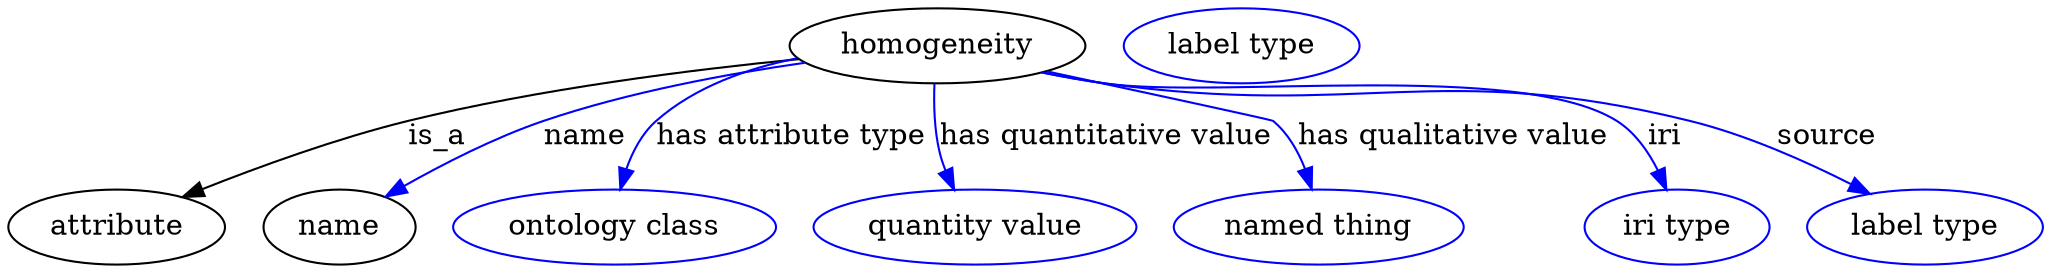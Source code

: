 digraph {
	graph [bb="0,0,975.54,123"];
	node [label="\N"];
	homogeneity	 [height=0.5,
		label=homogeneity,
		pos="445,105",
		width=1.9679];
	attribute	 [height=0.5,
		pos="51.995,18",
		width=1.4443];
	homogeneity -> attribute	 [label=is_a,
		lp="205,61.5",
		pos="e,84.52,32.157 377.67,99.361 326.04,94.102 253.3,84.66 191,69 157.69,60.63 121.29,47.107 94.099,36.088"];
	name	 [height=0.5,
		pos="158,18",
		width=1.011];
	homogeneity -> name	 [color=blue,
		label=name,
		lp="276,61.5",
		pos="e,180.9,32.37 380.35,97.449 343.27,91.947 296.23,82.963 256,69 232.79,60.948 208.28,48.192 189.58,37.452",
		style=solid];
	"has attribute type"	 [color=blue,
		height=0.5,
		label="ontology class",
		pos="290,18",
		width=2.1484];
	homogeneity -> "has attribute type"	 [color=blue,
		label="has attribute type",
		lp="375,61.5",
		pos="e,292.94,36.42 386.54,94.829 355.59,88.409 321.62,79.38 310,69 303.26,62.991 298.78,54.431 295.79,46.036",
		style=solid];
	"has quantitative value"	 [color=blue,
		height=0.5,
		label="quantity value",
		pos="463,18",
		width=2.1484];
	homogeneity -> "has quantitative value"	 [color=blue,
		label="has quantitative value",
		lp="526,61.5",
		pos="e,452.61,36.141 443.52,86.832 443.17,76.991 443.49,64.691 446,54 446.66,51.161 447.57,48.28 448.62,45.448",
		style=solid];
	"has qualitative value"	 [color=blue,
		height=0.5,
		label="named thing",
		pos="628,18",
		width=1.9318];
	homogeneity -> "has qualitative value"	 [color=blue,
		label="has qualitative value",
		lp="692.5,61.5",
		pos="e,624.56,36.106 497.68,92.936 506.46,90.941 515.48,88.904 524,87 560.41,78.855 577.21,92.745 606,69 613.16,63.09 618.05,54.408 621.36,\
45.877",
		style=solid];
	iri	 [color=blue,
		height=0.5,
		label="iri type",
		pos="800,18",
		width=1.2277];
	homogeneity -> iri	 [color=blue,
		label=iri,
		lp="794,61.5",
		pos="e,794.57,36.237 495.35,92.332 504.82,90.29 514.67,88.393 524,87 578.43,78.864 724.46,98.385 771,69 779.69,63.511 786.03,54.421 790.53,\
45.424",
		style=solid];
	source	 [color=blue,
		height=0.5,
		label="label type",
		pos="919,18",
		width=1.5707];
	homogeneity -> source	 [color=blue,
		label=source,
		lp="872.5,61.5",
		pos="e,891.23,33.954 495.34,92.263 504.81,90.228 514.67,88.351 524,87 648.29,68.992 684.12,99.322 806,69 832.56,62.391 860.62,49.761 \
882.13,38.725",
		style=solid];
	attribute_name	 [color=blue,
		height=0.5,
		label="label type",
		pos="590,105",
		width=1.5707];
}
